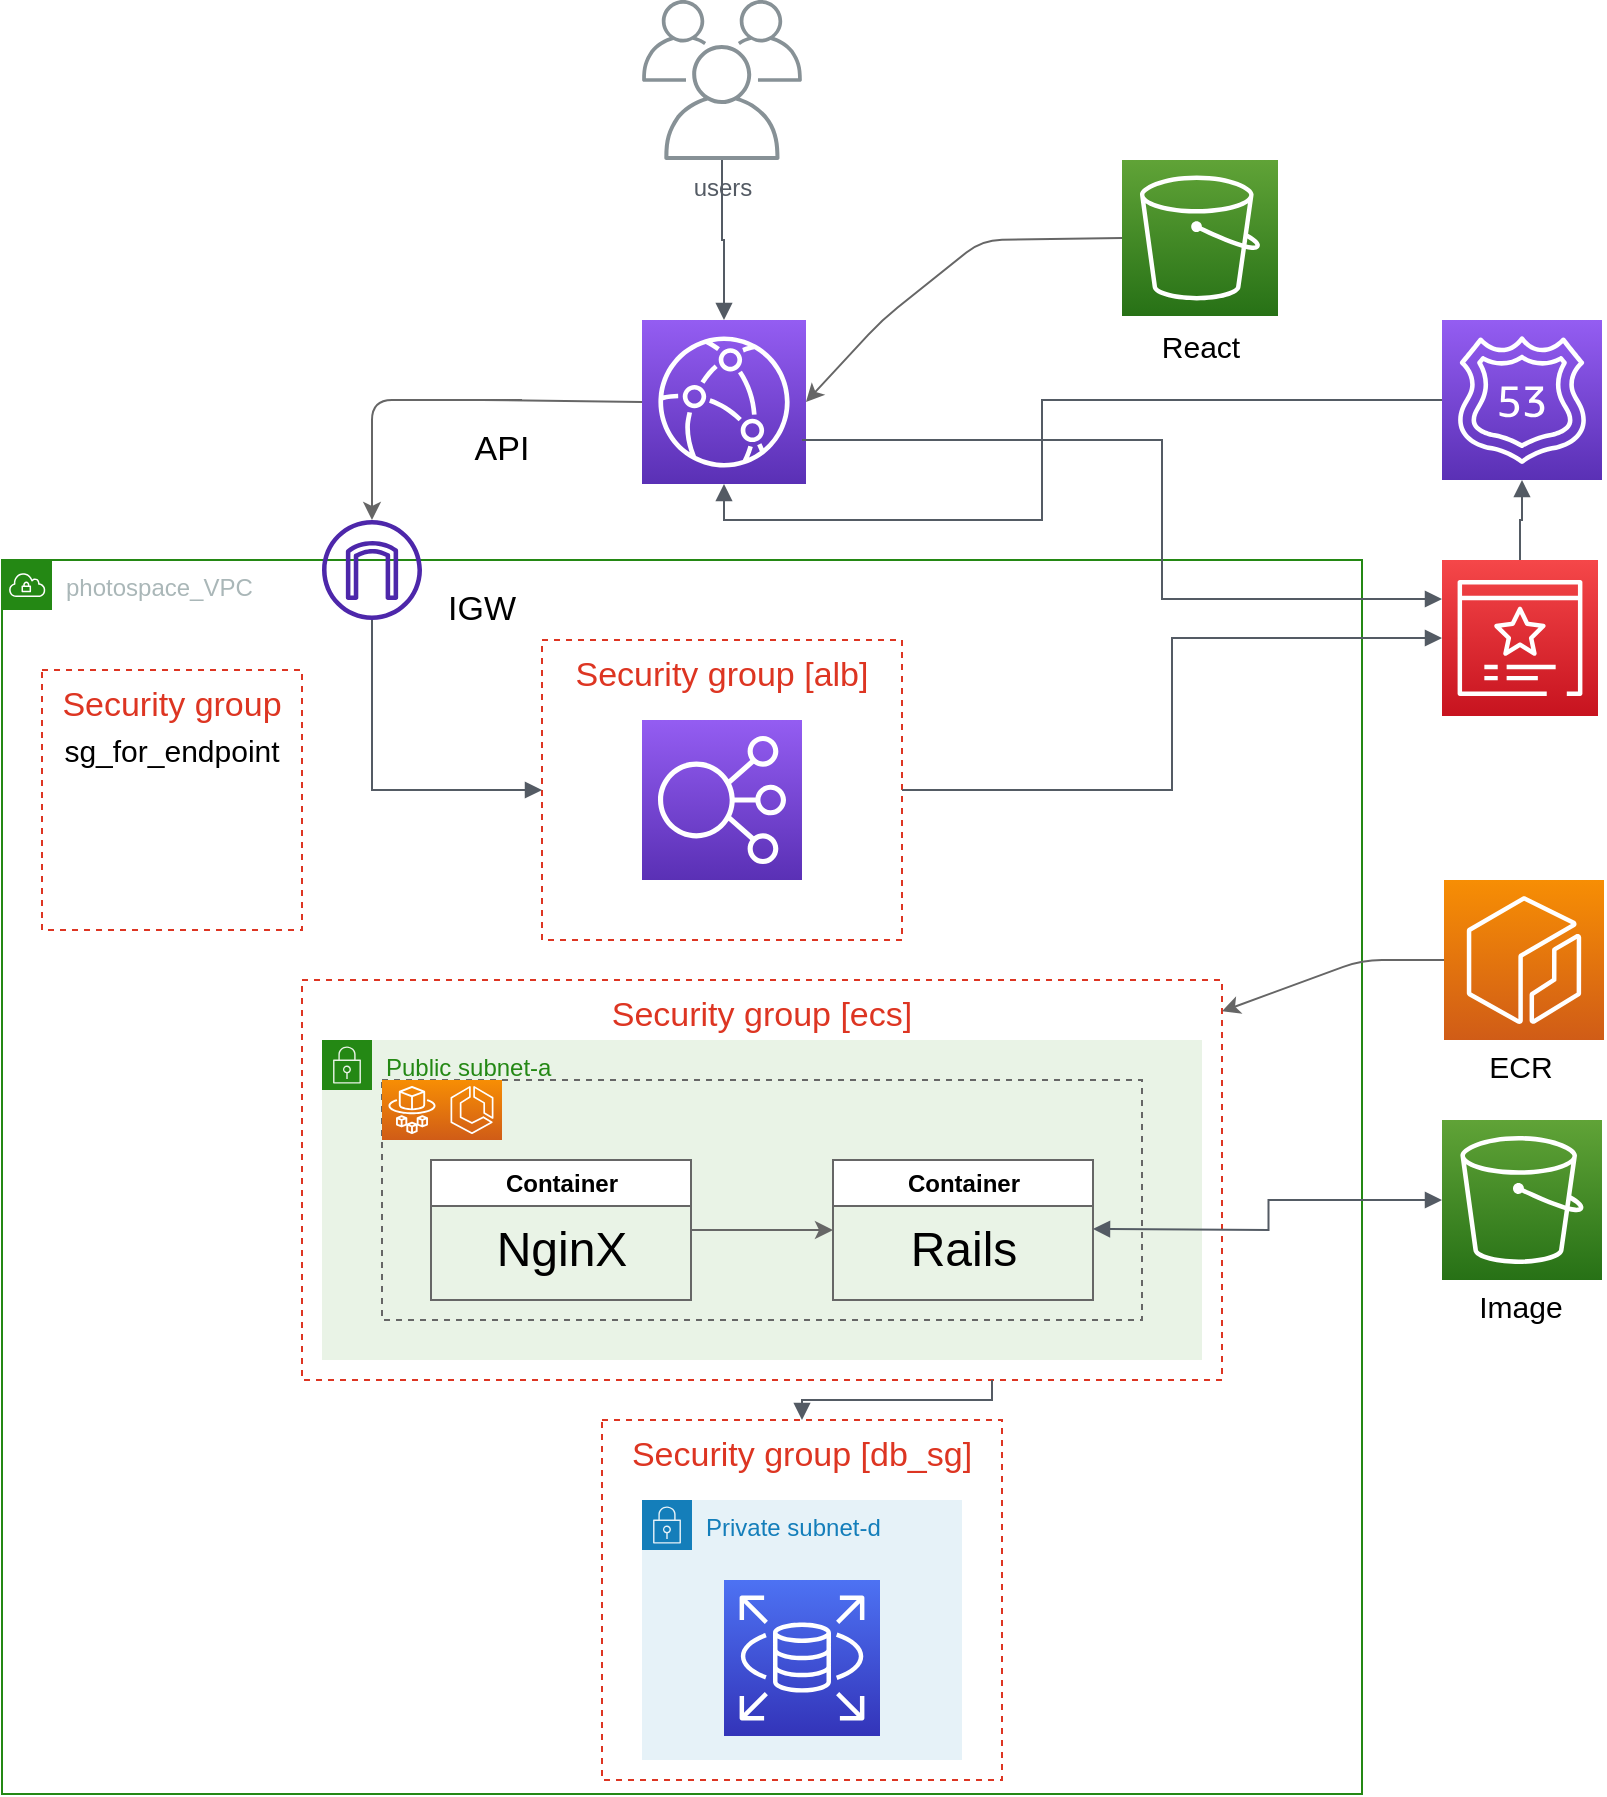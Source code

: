 <mxfile>
    <diagram id="dgQbRf-17gEkP8BRDhHs" name="ページ1">
        <mxGraphModel dx="1772" dy="1987" grid="1" gridSize="10" guides="1" tooltips="1" connect="1" arrows="1" fold="1" page="1" pageScale="1" pageWidth="827" pageHeight="1169" background="none" math="0" shadow="0">
            <root>
                <mxCell id="0"/>
                <mxCell id="1" parent="0"/>
                <mxCell id="3" value="photospace_VPC" style="points=[[0,0],[0.25,0],[0.5,0],[0.75,0],[1,0],[1,0.25],[1,0.5],[1,0.75],[1,1],[0.75,1],[0.5,1],[0.25,1],[0,1],[0,0.75],[0,0.5],[0,0.25]];outlineConnect=0;gradientColor=none;html=1;whiteSpace=wrap;fontSize=12;fontStyle=0;container=1;pointerEvents=0;collapsible=0;recursiveResize=0;shape=mxgraph.aws4.group;grIcon=mxgraph.aws4.group_vpc;strokeColor=#248814;fillColor=none;verticalAlign=top;align=left;spacingLeft=30;fontColor=#AAB7B8;dashed=0;" vertex="1" parent="1">
                    <mxGeometry x="-40" y="240" width="680" height="617" as="geometry"/>
                </mxCell>
                <mxCell id="5" value="Public subnet-a" style="points=[[0,0],[0.25,0],[0.5,0],[0.75,0],[1,0],[1,0.25],[1,0.5],[1,0.75],[1,1],[0.75,1],[0.5,1],[0.25,1],[0,1],[0,0.75],[0,0.5],[0,0.25]];outlineConnect=0;gradientColor=none;html=1;whiteSpace=wrap;fontSize=12;fontStyle=0;container=1;pointerEvents=0;collapsible=0;recursiveResize=0;shape=mxgraph.aws4.group;grIcon=mxgraph.aws4.group_security_group;grStroke=0;strokeColor=#248814;fillColor=#E9F3E6;verticalAlign=top;align=left;spacingLeft=30;fontColor=#248814;dashed=0;" vertex="1" parent="3">
                    <mxGeometry x="160" y="240" width="440" height="160" as="geometry"/>
                </mxCell>
                <mxCell id="24" value="Container" style="swimlane;whiteSpace=wrap;html=1;strokeColor=#666666;" vertex="1" parent="5">
                    <mxGeometry x="54.5" y="60" width="130" height="70" as="geometry"/>
                </mxCell>
                <mxCell id="26" value="NginX" style="text;html=1;strokeColor=none;fillColor=none;align=center;verticalAlign=middle;whiteSpace=wrap;rounded=0;fontSize=24;fontColor=#000000;" vertex="1" parent="24">
                    <mxGeometry x="25" y="30" width="80" height="30" as="geometry"/>
                </mxCell>
                <mxCell id="28" value="Container" style="swimlane;whiteSpace=wrap;html=1;strokeColor=#666666;" vertex="1" parent="5">
                    <mxGeometry x="255.5" y="60" width="130" height="70" as="geometry"/>
                </mxCell>
                <mxCell id="29" value="Rails" style="text;html=1;strokeColor=none;fillColor=none;align=center;verticalAlign=middle;whiteSpace=wrap;rounded=0;fontSize=24;fontColor=#000000;" vertex="1" parent="28">
                    <mxGeometry x="25" y="30" width="80" height="30" as="geometry"/>
                </mxCell>
                <mxCell id="30" value="" style="endArrow=classic;html=1;exitX=1;exitY=0.5;exitDx=0;exitDy=0;strokeColor=#666666;entryX=0;entryY=0.5;entryDx=0;entryDy=0;" edge="1" parent="5" source="24" target="28">
                    <mxGeometry width="50" height="50" relative="1" as="geometry">
                        <mxPoint x="210" y="35" as="sourcePoint"/>
                        <mxPoint x="221.034" y="115" as="targetPoint"/>
                    </mxGeometry>
                </mxCell>
                <mxCell id="32" value="" style="rounded=0;whiteSpace=wrap;html=1;strokeColor=#666666;fontSize=24;fontColor=#000000;fillColor=none;dashed=1;" vertex="1" parent="5">
                    <mxGeometry x="30" y="20" width="380" height="120" as="geometry"/>
                </mxCell>
                <mxCell id="17" value="" style="sketch=0;points=[[0,0,0],[0.25,0,0],[0.5,0,0],[0.75,0,0],[1,0,0],[0,1,0],[0.25,1,0],[0.5,1,0],[0.75,1,0],[1,1,0],[0,0.25,0],[0,0.5,0],[0,0.75,0],[1,0.25,0],[1,0.5,0],[1,0.75,0]];outlineConnect=0;fontColor=#232F3E;gradientColor=#F78E04;gradientDirection=north;fillColor=#D05C17;strokeColor=#ffffff;dashed=0;verticalLabelPosition=bottom;verticalAlign=top;align=center;html=1;fontSize=12;fontStyle=0;aspect=fixed;shape=mxgraph.aws4.resourceIcon;resIcon=mxgraph.aws4.fargate;" vertex="1" parent="5">
                    <mxGeometry x="30" y="20" width="30" height="30" as="geometry"/>
                </mxCell>
                <mxCell id="46" value="Security group [ecs]" style="fillColor=none;strokeColor=#DD3522;verticalAlign=top;fontStyle=0;fontColor=#DD3522;dashed=1;fontSize=17;" vertex="1" parent="5">
                    <mxGeometry x="-10" y="-30" width="460" height="200" as="geometry"/>
                </mxCell>
                <mxCell id="16" value="" style="sketch=0;points=[[0,0,0],[0.25,0,0],[0.5,0,0],[0.75,0,0],[1,0,0],[0,1,0],[0.25,1,0],[0.5,1,0],[0.75,1,0],[1,1,0],[0,0.25,0],[0,0.5,0],[0,0.75,0],[1,0.25,0],[1,0.5,0],[1,0.75,0]];outlineConnect=0;fontColor=#232F3E;gradientColor=#F78E04;gradientDirection=north;fillColor=#D05C17;strokeColor=#ffffff;dashed=0;verticalLabelPosition=bottom;verticalAlign=top;align=center;html=1;fontSize=12;fontStyle=0;aspect=fixed;shape=mxgraph.aws4.resourceIcon;resIcon=mxgraph.aws4.ecs;" vertex="1" parent="5">
                    <mxGeometry x="60" y="20" width="30" height="30" as="geometry"/>
                </mxCell>
                <mxCell id="52" value="" style="edgeStyle=orthogonalEdgeStyle;html=1;endArrow=block;elbow=vertical;startArrow=block;startFill=1;endFill=1;strokeColor=#545B64;rounded=0;fontSize=15;fontColor=default;entryX=0;entryY=0.5;entryDx=0;entryDy=0;entryPerimeter=0;" edge="1" parent="5" target="12">
                    <mxGeometry width="100" relative="1" as="geometry">
                        <mxPoint x="385.5" y="94.5" as="sourcePoint"/>
                        <mxPoint x="485.5" y="94.5" as="targetPoint"/>
                    </mxGeometry>
                </mxCell>
                <mxCell id="6" value="Private subnet-d" style="points=[[0,0],[0.25,0],[0.5,0],[0.75,0],[1,0],[1,0.25],[1,0.5],[1,0.75],[1,1],[0.75,1],[0.5,1],[0.25,1],[0,1],[0,0.75],[0,0.5],[0,0.25]];outlineConnect=0;gradientColor=none;html=1;whiteSpace=wrap;fontSize=12;fontStyle=0;container=1;pointerEvents=0;collapsible=0;recursiveResize=0;shape=mxgraph.aws4.group;grIcon=mxgraph.aws4.group_security_group;grStroke=0;strokeColor=#147EBA;fillColor=#E6F2F8;verticalAlign=top;align=left;spacingLeft=30;fontColor=#147EBA;dashed=0;" vertex="1" parent="3">
                    <mxGeometry x="320" y="470" width="160" height="130" as="geometry"/>
                </mxCell>
                <mxCell id="14" value="" style="sketch=0;points=[[0,0,0],[0.25,0,0],[0.5,0,0],[0.75,0,0],[1,0,0],[0,1,0],[0.25,1,0],[0.5,1,0],[0.75,1,0],[1,1,0],[0,0.25,0],[0,0.5,0],[0,0.75,0],[1,0.25,0],[1,0.5,0],[1,0.75,0]];outlineConnect=0;fontColor=#232F3E;gradientColor=#4D72F3;gradientDirection=north;fillColor=#3334B9;strokeColor=#ffffff;dashed=0;verticalLabelPosition=bottom;verticalAlign=top;align=center;html=1;fontSize=12;fontStyle=0;aspect=fixed;shape=mxgraph.aws4.resourceIcon;resIcon=mxgraph.aws4.rds;" vertex="1" parent="6">
                    <mxGeometry x="41" y="40" width="78" height="78" as="geometry"/>
                </mxCell>
                <mxCell id="8" value="" style="sketch=0;points=[[0,0,0],[0.25,0,0],[0.5,0,0],[0.75,0,0],[1,0,0],[0,1,0],[0.25,1,0],[0.5,1,0],[0.75,1,0],[1,1,0],[0,0.25,0],[0,0.5,0],[0,0.75,0],[1,0.25,0],[1,0.5,0],[1,0.75,0]];outlineConnect=0;fontColor=#232F3E;gradientColor=#945DF2;gradientDirection=north;fillColor=#5A30B5;strokeColor=#ffffff;dashed=0;verticalLabelPosition=bottom;verticalAlign=top;align=center;html=1;fontSize=12;fontStyle=0;aspect=fixed;shape=mxgraph.aws4.resourceIcon;resIcon=mxgraph.aws4.elastic_load_balancing;" vertex="1" parent="3">
                    <mxGeometry x="320" y="80" width="80" height="80" as="geometry"/>
                </mxCell>
                <mxCell id="37" value="IGW" style="text;html=1;strokeColor=none;fillColor=none;align=center;verticalAlign=middle;whiteSpace=wrap;rounded=0;dashed=1;fontSize=17;fontColor=default;" vertex="1" parent="3">
                    <mxGeometry x="210" y="10" width="60" height="30" as="geometry"/>
                </mxCell>
                <mxCell id="39" value="Security group" style="fillColor=none;strokeColor=#DD3522;verticalAlign=top;fontStyle=0;fontColor=#DD3522;dashed=1;fontSize=17;" vertex="1" parent="3">
                    <mxGeometry x="20" y="55" width="130" height="130" as="geometry"/>
                </mxCell>
                <mxCell id="40" value="sg_for_endpoint" style="text;html=1;strokeColor=none;fillColor=none;align=center;verticalAlign=middle;whiteSpace=wrap;rounded=0;dashed=1;fontSize=15;fontColor=default;" vertex="1" parent="3">
                    <mxGeometry x="15" y="80" width="140" height="30" as="geometry"/>
                </mxCell>
                <mxCell id="41" value="Security group [db_sg]" style="fillColor=none;strokeColor=#DD3522;verticalAlign=top;fontStyle=0;fontColor=#DD3522;dashed=1;fontSize=17;" vertex="1" parent="3">
                    <mxGeometry x="300" y="430" width="200" height="180" as="geometry"/>
                </mxCell>
                <mxCell id="44" value="Security group [alb]" style="fillColor=none;strokeColor=#DD3522;verticalAlign=top;fontStyle=0;fontColor=#DD3522;dashed=1;fontSize=17;" vertex="1" parent="3">
                    <mxGeometry x="270" y="40" width="180" height="150" as="geometry"/>
                </mxCell>
                <mxCell id="67" value="" style="edgeStyle=orthogonalEdgeStyle;html=1;endArrow=none;elbow=vertical;startArrow=block;startFill=1;strokeColor=#545B64;rounded=0;fontSize=15;fontColor=default;entryX=0.75;entryY=1;entryDx=0;entryDy=0;exitX=0.5;exitY=0;exitDx=0;exitDy=0;" edge="1" parent="3" source="41" target="46">
                    <mxGeometry width="100" relative="1" as="geometry">
                        <mxPoint x="390" y="260" as="sourcePoint"/>
                        <mxPoint x="490" y="260" as="targetPoint"/>
                    </mxGeometry>
                </mxCell>
                <mxCell id="68" value="" style="sketch=0;outlineConnect=0;fontColor=#232F3E;gradientColor=none;fillColor=#4D27AA;strokeColor=none;dashed=0;verticalLabelPosition=bottom;verticalAlign=top;align=center;html=1;fontSize=12;fontStyle=0;aspect=fixed;pointerEvents=1;shape=mxgraph.aws4.internet_gateway;" vertex="1" parent="3">
                    <mxGeometry x="160" y="-20" width="50" height="50" as="geometry"/>
                </mxCell>
                <mxCell id="60" value="" style="edgeStyle=orthogonalEdgeStyle;html=1;endArrow=none;elbow=vertical;startArrow=block;startFill=1;strokeColor=#545B64;rounded=0;fontSize=15;fontColor=default;exitX=0;exitY=0.5;exitDx=0;exitDy=0;" edge="1" parent="3" source="44" target="68">
                    <mxGeometry width="100" relative="1" as="geometry">
                        <mxPoint x="390" y="-10" as="sourcePoint"/>
                        <mxPoint x="210" y="17.5" as="targetPoint"/>
                    </mxGeometry>
                </mxCell>
                <mxCell id="7" value="users" style="sketch=0;outlineConnect=0;gradientColor=none;fontColor=#545B64;strokeColor=none;fillColor=#879196;dashed=0;verticalLabelPosition=bottom;verticalAlign=top;align=center;html=1;fontSize=12;fontStyle=0;aspect=fixed;shape=mxgraph.aws4.illustration_users;pointerEvents=1" vertex="1" parent="1">
                    <mxGeometry x="280" y="-40" width="80" height="80" as="geometry"/>
                </mxCell>
                <mxCell id="9" value="" style="sketch=0;points=[[0,0,0],[0.25,0,0],[0.5,0,0],[0.75,0,0],[1,0,0],[0,1,0],[0.25,1,0],[0.5,1,0],[0.75,1,0],[1,1,0],[0,0.25,0],[0,0.5,0],[0,0.75,0],[1,0.25,0],[1,0.5,0],[1,0.75,0]];outlineConnect=0;fontColor=#232F3E;gradientColor=#945DF2;gradientDirection=north;fillColor=#5A30B5;strokeColor=#ffffff;dashed=0;verticalLabelPosition=bottom;verticalAlign=top;align=center;html=1;fontSize=12;fontStyle=0;aspect=fixed;shape=mxgraph.aws4.resourceIcon;resIcon=mxgraph.aws4.cloudfront;" vertex="1" parent="1">
                    <mxGeometry x="280" y="120" width="82" height="82" as="geometry"/>
                </mxCell>
                <mxCell id="10" value="" style="sketch=0;points=[[0,0,0],[0.25,0,0],[0.5,0,0],[0.75,0,0],[1,0,0],[0,1,0],[0.25,1,0],[0.5,1,0],[0.75,1,0],[1,1,0],[0,0.25,0],[0,0.5,0],[0,0.75,0],[1,0.25,0],[1,0.5,0],[1,0.75,0]];outlineConnect=0;fontColor=#232F3E;gradientColor=#945DF2;gradientDirection=north;fillColor=#5A30B5;strokeColor=#ffffff;dashed=0;verticalLabelPosition=bottom;verticalAlign=top;align=center;html=1;fontSize=12;fontStyle=0;aspect=fixed;shape=mxgraph.aws4.resourceIcon;resIcon=mxgraph.aws4.route_53;" vertex="1" parent="1">
                    <mxGeometry x="680" y="120" width="80" height="80" as="geometry"/>
                </mxCell>
                <mxCell id="11" value="" style="sketch=0;points=[[0,0,0],[0.25,0,0],[0.5,0,0],[0.75,0,0],[1,0,0],[0,1,0],[0.25,1,0],[0.5,1,0],[0.75,1,0],[1,1,0],[0,0.25,0],[0,0.5,0],[0,0.75,0],[1,0.25,0],[1,0.5,0],[1,0.75,0]];outlineConnect=0;fontColor=#232F3E;gradientColor=#60A337;gradientDirection=north;fillColor=#277116;strokeColor=#ffffff;dashed=0;verticalLabelPosition=bottom;verticalAlign=top;align=center;html=1;fontSize=12;fontStyle=0;aspect=fixed;shape=mxgraph.aws4.resourceIcon;resIcon=mxgraph.aws4.s3;" vertex="1" parent="1">
                    <mxGeometry x="520" y="40" width="78" height="78" as="geometry"/>
                </mxCell>
                <mxCell id="12" value="" style="sketch=0;points=[[0,0,0],[0.25,0,0],[0.5,0,0],[0.75,0,0],[1,0,0],[0,1,0],[0.25,1,0],[0.5,1,0],[0.75,1,0],[1,1,0],[0,0.25,0],[0,0.5,0],[0,0.75,0],[1,0.25,0],[1,0.5,0],[1,0.75,0]];outlineConnect=0;fontColor=#232F3E;gradientColor=#60A337;gradientDirection=north;fillColor=#277116;strokeColor=#ffffff;dashed=0;verticalLabelPosition=bottom;verticalAlign=top;align=center;html=1;fontSize=12;fontStyle=0;aspect=fixed;shape=mxgraph.aws4.resourceIcon;resIcon=mxgraph.aws4.s3;" vertex="1" parent="1">
                    <mxGeometry x="680" y="520" width="80" height="80" as="geometry"/>
                </mxCell>
                <mxCell id="13" value="" style="sketch=0;points=[[0,0,0],[0.25,0,0],[0.5,0,0],[0.75,0,0],[1,0,0],[0,1,0],[0.25,1,0],[0.5,1,0],[0.75,1,0],[1,1,0],[0,0.25,0],[0,0.5,0],[0,0.75,0],[1,0.25,0],[1,0.5,0],[1,0.75,0]];outlineConnect=0;fontColor=#232F3E;gradientColor=#F54749;gradientDirection=north;fillColor=#C7131F;strokeColor=#ffffff;dashed=0;verticalLabelPosition=bottom;verticalAlign=top;align=center;html=1;fontSize=12;fontStyle=0;aspect=fixed;shape=mxgraph.aws4.resourceIcon;resIcon=mxgraph.aws4.certificate_manager_3;" vertex="1" parent="1">
                    <mxGeometry x="680" y="240" width="78" height="78" as="geometry"/>
                </mxCell>
                <mxCell id="15" value="" style="sketch=0;points=[[0,0,0],[0.25,0,0],[0.5,0,0],[0.75,0,0],[1,0,0],[0,1,0],[0.25,1,0],[0.5,1,0],[0.75,1,0],[1,1,0],[0,0.25,0],[0,0.5,0],[0,0.75,0],[1,0.25,0],[1,0.5,0],[1,0.75,0]];outlineConnect=0;fontColor=#232F3E;gradientColor=#F78E04;gradientDirection=north;fillColor=#D05C17;strokeColor=#ffffff;dashed=0;verticalLabelPosition=bottom;verticalAlign=top;align=center;html=1;fontSize=12;fontStyle=0;aspect=fixed;shape=mxgraph.aws4.resourceIcon;resIcon=mxgraph.aws4.ecr;" vertex="1" parent="1">
                    <mxGeometry x="681" y="400" width="80" height="80" as="geometry"/>
                </mxCell>
                <mxCell id="47" value="React" style="text;html=1;strokeColor=none;fillColor=none;align=center;verticalAlign=middle;whiteSpace=wrap;rounded=0;dashed=1;fontSize=15;fontColor=default;" vertex="1" parent="1">
                    <mxGeometry x="523.5" y="118" width="71" height="30" as="geometry"/>
                </mxCell>
                <mxCell id="48" value="Image" style="text;html=1;strokeColor=none;fillColor=none;align=center;verticalAlign=middle;whiteSpace=wrap;rounded=0;dashed=1;fontSize=15;fontColor=default;" vertex="1" parent="1">
                    <mxGeometry x="683.5" y="598" width="71" height="30" as="geometry"/>
                </mxCell>
                <mxCell id="50" value="ECR" style="text;html=1;strokeColor=none;fillColor=none;align=center;verticalAlign=middle;whiteSpace=wrap;rounded=0;dashed=1;fontSize=15;fontColor=default;" vertex="1" parent="1">
                    <mxGeometry x="683.5" y="478" width="71" height="30" as="geometry"/>
                </mxCell>
                <mxCell id="53" value="" style="endArrow=classic;html=1;exitX=0;exitY=0.5;exitDx=0;exitDy=0;strokeColor=#666666;exitPerimeter=0;" edge="1" parent="1" source="15" target="46">
                    <mxGeometry width="50" height="50" relative="1" as="geometry">
                        <mxPoint x="675" y="430" as="sourcePoint"/>
                        <mxPoint x="594.5" y="490" as="targetPoint"/>
                        <Array as="points">
                            <mxPoint x="640" y="440"/>
                        </Array>
                    </mxGeometry>
                </mxCell>
                <mxCell id="54" value="" style="endArrow=classic;html=1;exitX=0;exitY=0.5;exitDx=0;exitDy=0;strokeColor=#666666;exitPerimeter=0;entryX=1;entryY=0.5;entryDx=0;entryDy=0;entryPerimeter=0;" edge="1" parent="1" source="11" target="9">
                    <mxGeometry width="50" height="50" relative="1" as="geometry">
                        <mxPoint x="491" y="80" as="sourcePoint"/>
                        <mxPoint x="380" y="105.667" as="targetPoint"/>
                        <Array as="points">
                            <mxPoint x="450" y="80"/>
                            <mxPoint x="400" y="120"/>
                        </Array>
                    </mxGeometry>
                </mxCell>
                <mxCell id="56" value="" style="edgeStyle=orthogonalEdgeStyle;html=1;endArrow=none;elbow=vertical;startArrow=block;startFill=1;strokeColor=#545B64;rounded=0;fontSize=15;fontColor=default;exitX=0.5;exitY=0;exitDx=0;exitDy=0;exitPerimeter=0;" edge="1" parent="1" source="9" target="7">
                    <mxGeometry width="100" relative="1" as="geometry">
                        <mxPoint x="230" y="100" as="sourcePoint"/>
                        <mxPoint x="330" y="100" as="targetPoint"/>
                    </mxGeometry>
                </mxCell>
                <mxCell id="57" value="" style="endArrow=classic;html=1;strokeColor=#666666;entryX=0.5;entryY=0;entryDx=0;entryDy=0;entryPerimeter=0;startArrow=none;" edge="1" parent="1">
                    <mxGeometry width="50" height="50" relative="1" as="geometry">
                        <mxPoint x="220" y="160" as="sourcePoint"/>
                        <mxPoint x="145" y="220" as="targetPoint"/>
                        <Array as="points">
                            <mxPoint x="145" y="160"/>
                        </Array>
                    </mxGeometry>
                </mxCell>
                <mxCell id="59" value="" style="endArrow=none;html=1;exitX=0;exitY=0.5;exitDx=0;exitDy=0;strokeColor=#666666;exitPerimeter=0;" edge="1" parent="1" source="9">
                    <mxGeometry width="50" height="50" relative="1" as="geometry">
                        <mxPoint x="280" y="161" as="sourcePoint"/>
                        <mxPoint x="200" y="160" as="targetPoint"/>
                        <Array as="points">
                            <mxPoint x="200" y="160"/>
                        </Array>
                    </mxGeometry>
                </mxCell>
                <mxCell id="58" value="API" style="text;html=1;strokeColor=none;fillColor=none;align=center;verticalAlign=middle;whiteSpace=wrap;rounded=0;dashed=1;fontSize=17;fontColor=default;" vertex="1" parent="1">
                    <mxGeometry x="180" y="170" width="60" height="30" as="geometry"/>
                </mxCell>
                <mxCell id="61" value="" style="edgeStyle=orthogonalEdgeStyle;html=1;endArrow=none;elbow=vertical;startArrow=block;startFill=1;strokeColor=#545B64;rounded=0;fontSize=15;fontColor=default;entryX=1;entryY=0.5;entryDx=0;entryDy=0;exitX=0;exitY=0.5;exitDx=0;exitDy=0;exitPerimeter=0;" edge="1" parent="1" source="13" target="44">
                    <mxGeometry width="100" relative="1" as="geometry">
                        <mxPoint x="570" y="367.5" as="sourcePoint"/>
                        <mxPoint x="510" y="270" as="targetPoint"/>
                    </mxGeometry>
                </mxCell>
                <mxCell id="62" value="" style="edgeStyle=orthogonalEdgeStyle;html=1;endArrow=block;elbow=vertical;startArrow=none;endFill=1;strokeColor=#545B64;rounded=0;fontSize=15;fontColor=default;entryX=0.5;entryY=1;entryDx=0;entryDy=0;entryPerimeter=0;exitX=0.5;exitY=0;exitDx=0;exitDy=0;exitPerimeter=0;" edge="1" parent="1" source="13" target="10">
                    <mxGeometry width="100" relative="1" as="geometry">
                        <mxPoint x="630" y="210" as="sourcePoint"/>
                        <mxPoint x="730" y="210" as="targetPoint"/>
                    </mxGeometry>
                </mxCell>
                <mxCell id="64" value="" style="edgeStyle=orthogonalEdgeStyle;html=1;endArrow=none;elbow=vertical;startArrow=block;startFill=1;strokeColor=#545B64;rounded=0;fontSize=15;fontColor=default;entryX=0;entryY=0.5;entryDx=0;entryDy=0;entryPerimeter=0;exitX=0.5;exitY=1;exitDx=0;exitDy=0;exitPerimeter=0;" edge="1" parent="1" source="9" target="10">
                    <mxGeometry width="100" relative="1" as="geometry">
                        <mxPoint x="350" y="320" as="sourcePoint"/>
                        <mxPoint x="450" y="320" as="targetPoint"/>
                        <Array as="points">
                            <mxPoint x="321" y="220"/>
                            <mxPoint x="480" y="220"/>
                            <mxPoint x="480" y="160"/>
                        </Array>
                    </mxGeometry>
                </mxCell>
                <mxCell id="65" value="" style="edgeStyle=orthogonalEdgeStyle;html=1;endArrow=block;elbow=vertical;startArrow=none;endFill=1;strokeColor=#545B64;rounded=0;fontSize=15;fontColor=default;entryX=0;entryY=0.25;entryDx=0;entryDy=0;entryPerimeter=0;" edge="1" parent="1" target="13">
                    <mxGeometry width="100" relative="1" as="geometry">
                        <mxPoint x="360" y="180" as="sourcePoint"/>
                        <mxPoint x="460" y="180" as="targetPoint"/>
                        <Array as="points">
                            <mxPoint x="540" y="180"/>
                            <mxPoint x="540" y="260"/>
                        </Array>
                    </mxGeometry>
                </mxCell>
            </root>
        </mxGraphModel>
    </diagram>
</mxfile>